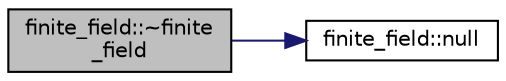 digraph "finite_field::~finite_field"
{
  edge [fontname="Helvetica",fontsize="10",labelfontname="Helvetica",labelfontsize="10"];
  node [fontname="Helvetica",fontsize="10",shape=record];
  rankdir="LR";
  Node3 [label="finite_field::~finite\l_field",height=0.2,width=0.4,color="black", fillcolor="grey75", style="filled", fontcolor="black"];
  Node3 -> Node4 [color="midnightblue",fontsize="10",style="solid",fontname="Helvetica"];
  Node4 [label="finite_field::null",height=0.2,width=0.4,color="black", fillcolor="white", style="filled",URL="$df/d5a/classfinite__field.html#aa0998ab3b5bf130864902630ecefb91d"];
}
